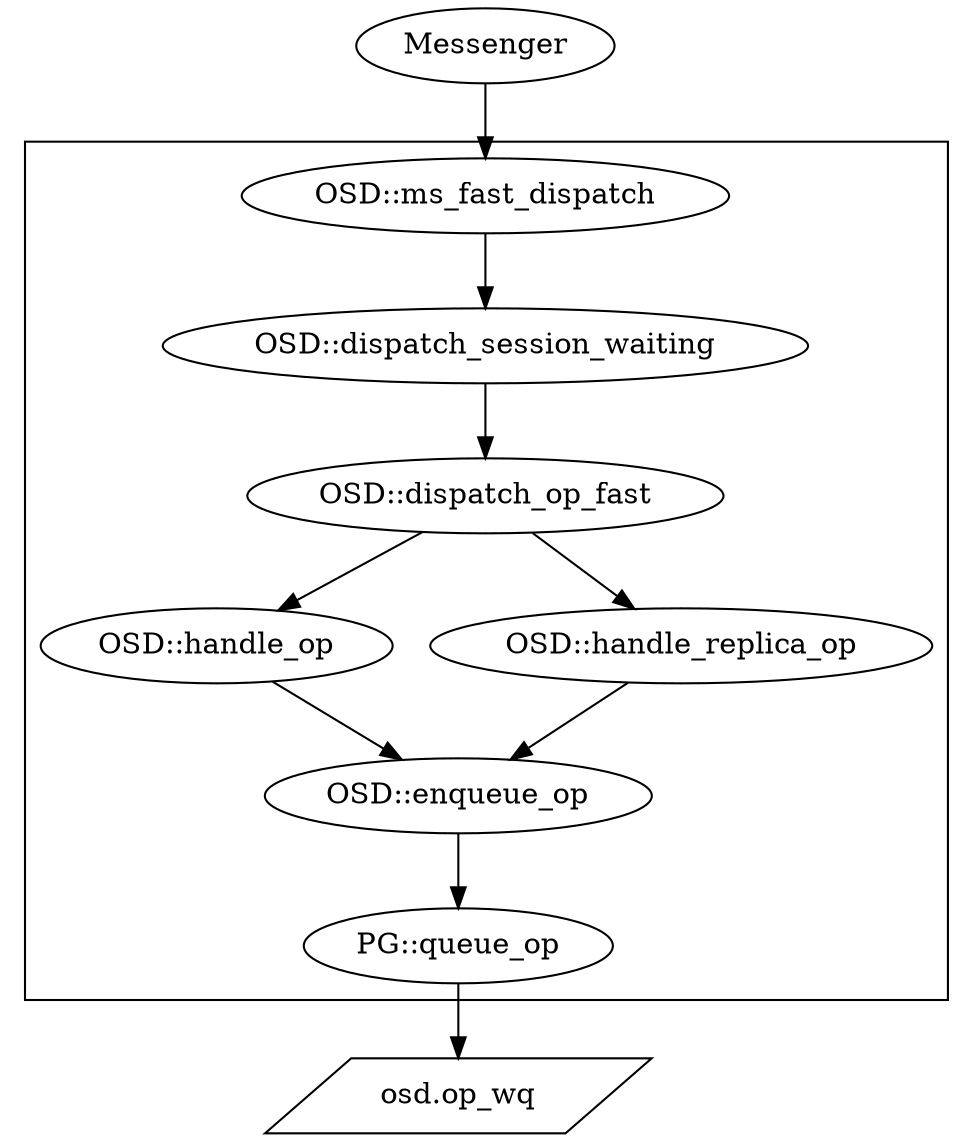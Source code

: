 digraph {


  messenger [label = "Messenger"];


  subgraph cluster_en_queue{

    osd_fast_dispatch [label = "OSD::ms_fast_dispatch"];

    dispatch_session_waiting [label = "OSD::dispatch_session_waiting"];

    dispatch_op_fast [label = "OSD::dispatch_op_fast"];

    handle_op [ label = "OSD::handle_op"] ;
    handle_replica_op [ label = "OSD::handle_replica_op"] ;

    enqueue_op [label = "OSD::enqueue_op"];

    queue_op [label = "PG::queue_op"];

    osd_fast_dispatch->dispatch_session_waiting->dispatch_op_fast ;
    dispatch_op_fast -> handle_op -> enqueue_op ;
    dispatch_op_fast -> handle_replica_op -> enqueue_op ;

    enqueue_op -> queue_op ;

  }


  op_wq [label = "osd.op_wq" , shape = polygon , sides = 4 ,skew =0.7];




  messenger -> osd_fast_dispatch ;
  queue_op ->op_wq ;

}
